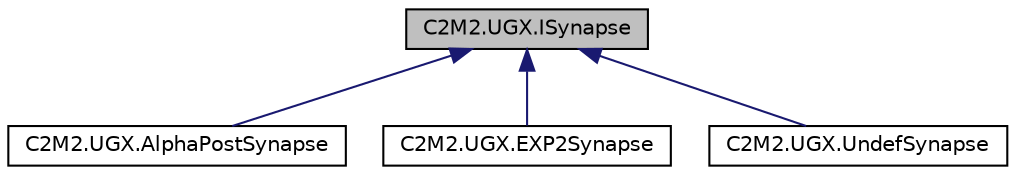 digraph "C2M2.UGX.ISynapse"
{
 // LATEX_PDF_SIZE
  edge [fontname="Helvetica",fontsize="10",labelfontname="Helvetica",labelfontsize="10"];
  node [fontname="Helvetica",fontsize="10",shape=record];
  Node1 [label="C2M2.UGX.ISynapse",height=0.2,width=0.4,color="black", fillcolor="grey75", style="filled", fontcolor="black",tooltip="A synapse respresentation"];
  Node1 -> Node2 [dir="back",color="midnightblue",fontsize="10",style="solid",fontname="Helvetica"];
  Node2 [label="C2M2.UGX.AlphaPostSynapse",height=0.2,width=0.4,color="black", fillcolor="white", style="filled",URL="$dd/d17/struct_c2_m2_1_1_u_g_x_1_1_alpha_post_synapse.html",tooltip="A alpha post synapse"];
  Node1 -> Node3 [dir="back",color="midnightblue",fontsize="10",style="solid",fontname="Helvetica"];
  Node3 [label="C2M2.UGX.EXP2Synapse",height=0.2,width=0.4,color="black", fillcolor="white", style="filled",URL="$d9/d0c/struct_c2_m2_1_1_u_g_x_1_1_e_x_p2_synapse.html",tooltip="A bi-exponential synapse"];
  Node1 -> Node4 [dir="back",color="midnightblue",fontsize="10",style="solid",fontname="Helvetica"];
  Node4 [label="C2M2.UGX.UndefSynapse",height=0.2,width=0.4,color="black", fillcolor="white", style="filled",URL="$d0/df1/struct_c2_m2_1_1_u_g_x_1_1_undef_synapse.html",tooltip="Undef Synapse"];
}
